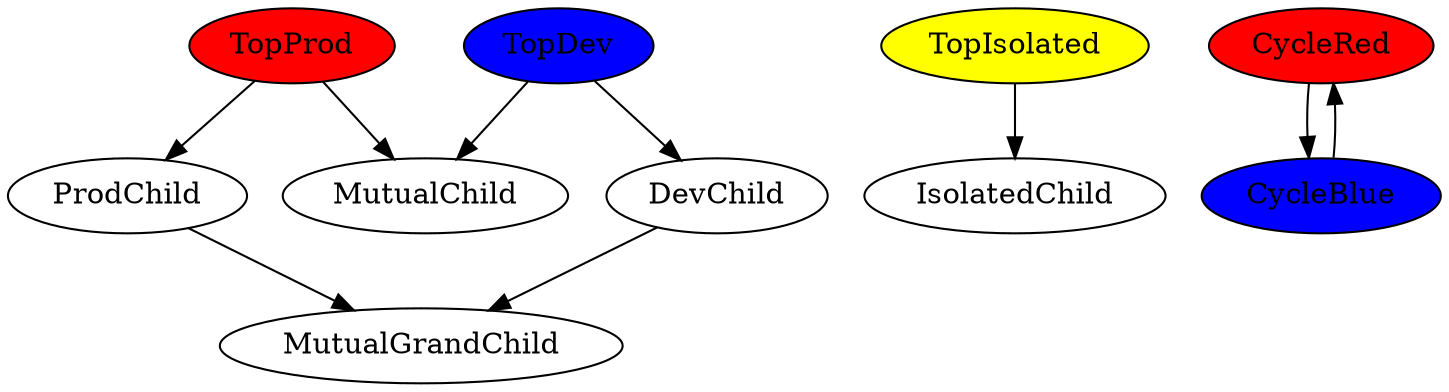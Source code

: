 digraph G {
    TopProd -> ProdChild -> MutualGrandChild;
    TopDev -> DevChild -> MutualGrandChild;
    TopProd -> MutualChild;
    TopDev -> MutualChild;
    TopIsolated -> IsolatedChild;

    CycleRed -> CycleBlue -> CycleRed;

    TopProd [style = filled, fillcolor = red]
    TopDev [style = filled, fillcolor = blue]
    TopIsolated [style = filled, fillcolor = yellow]
    CycleRed [style = filled, fillcolor = red]
    CycleBlue [style = filled, fillcolor = blue]
}
